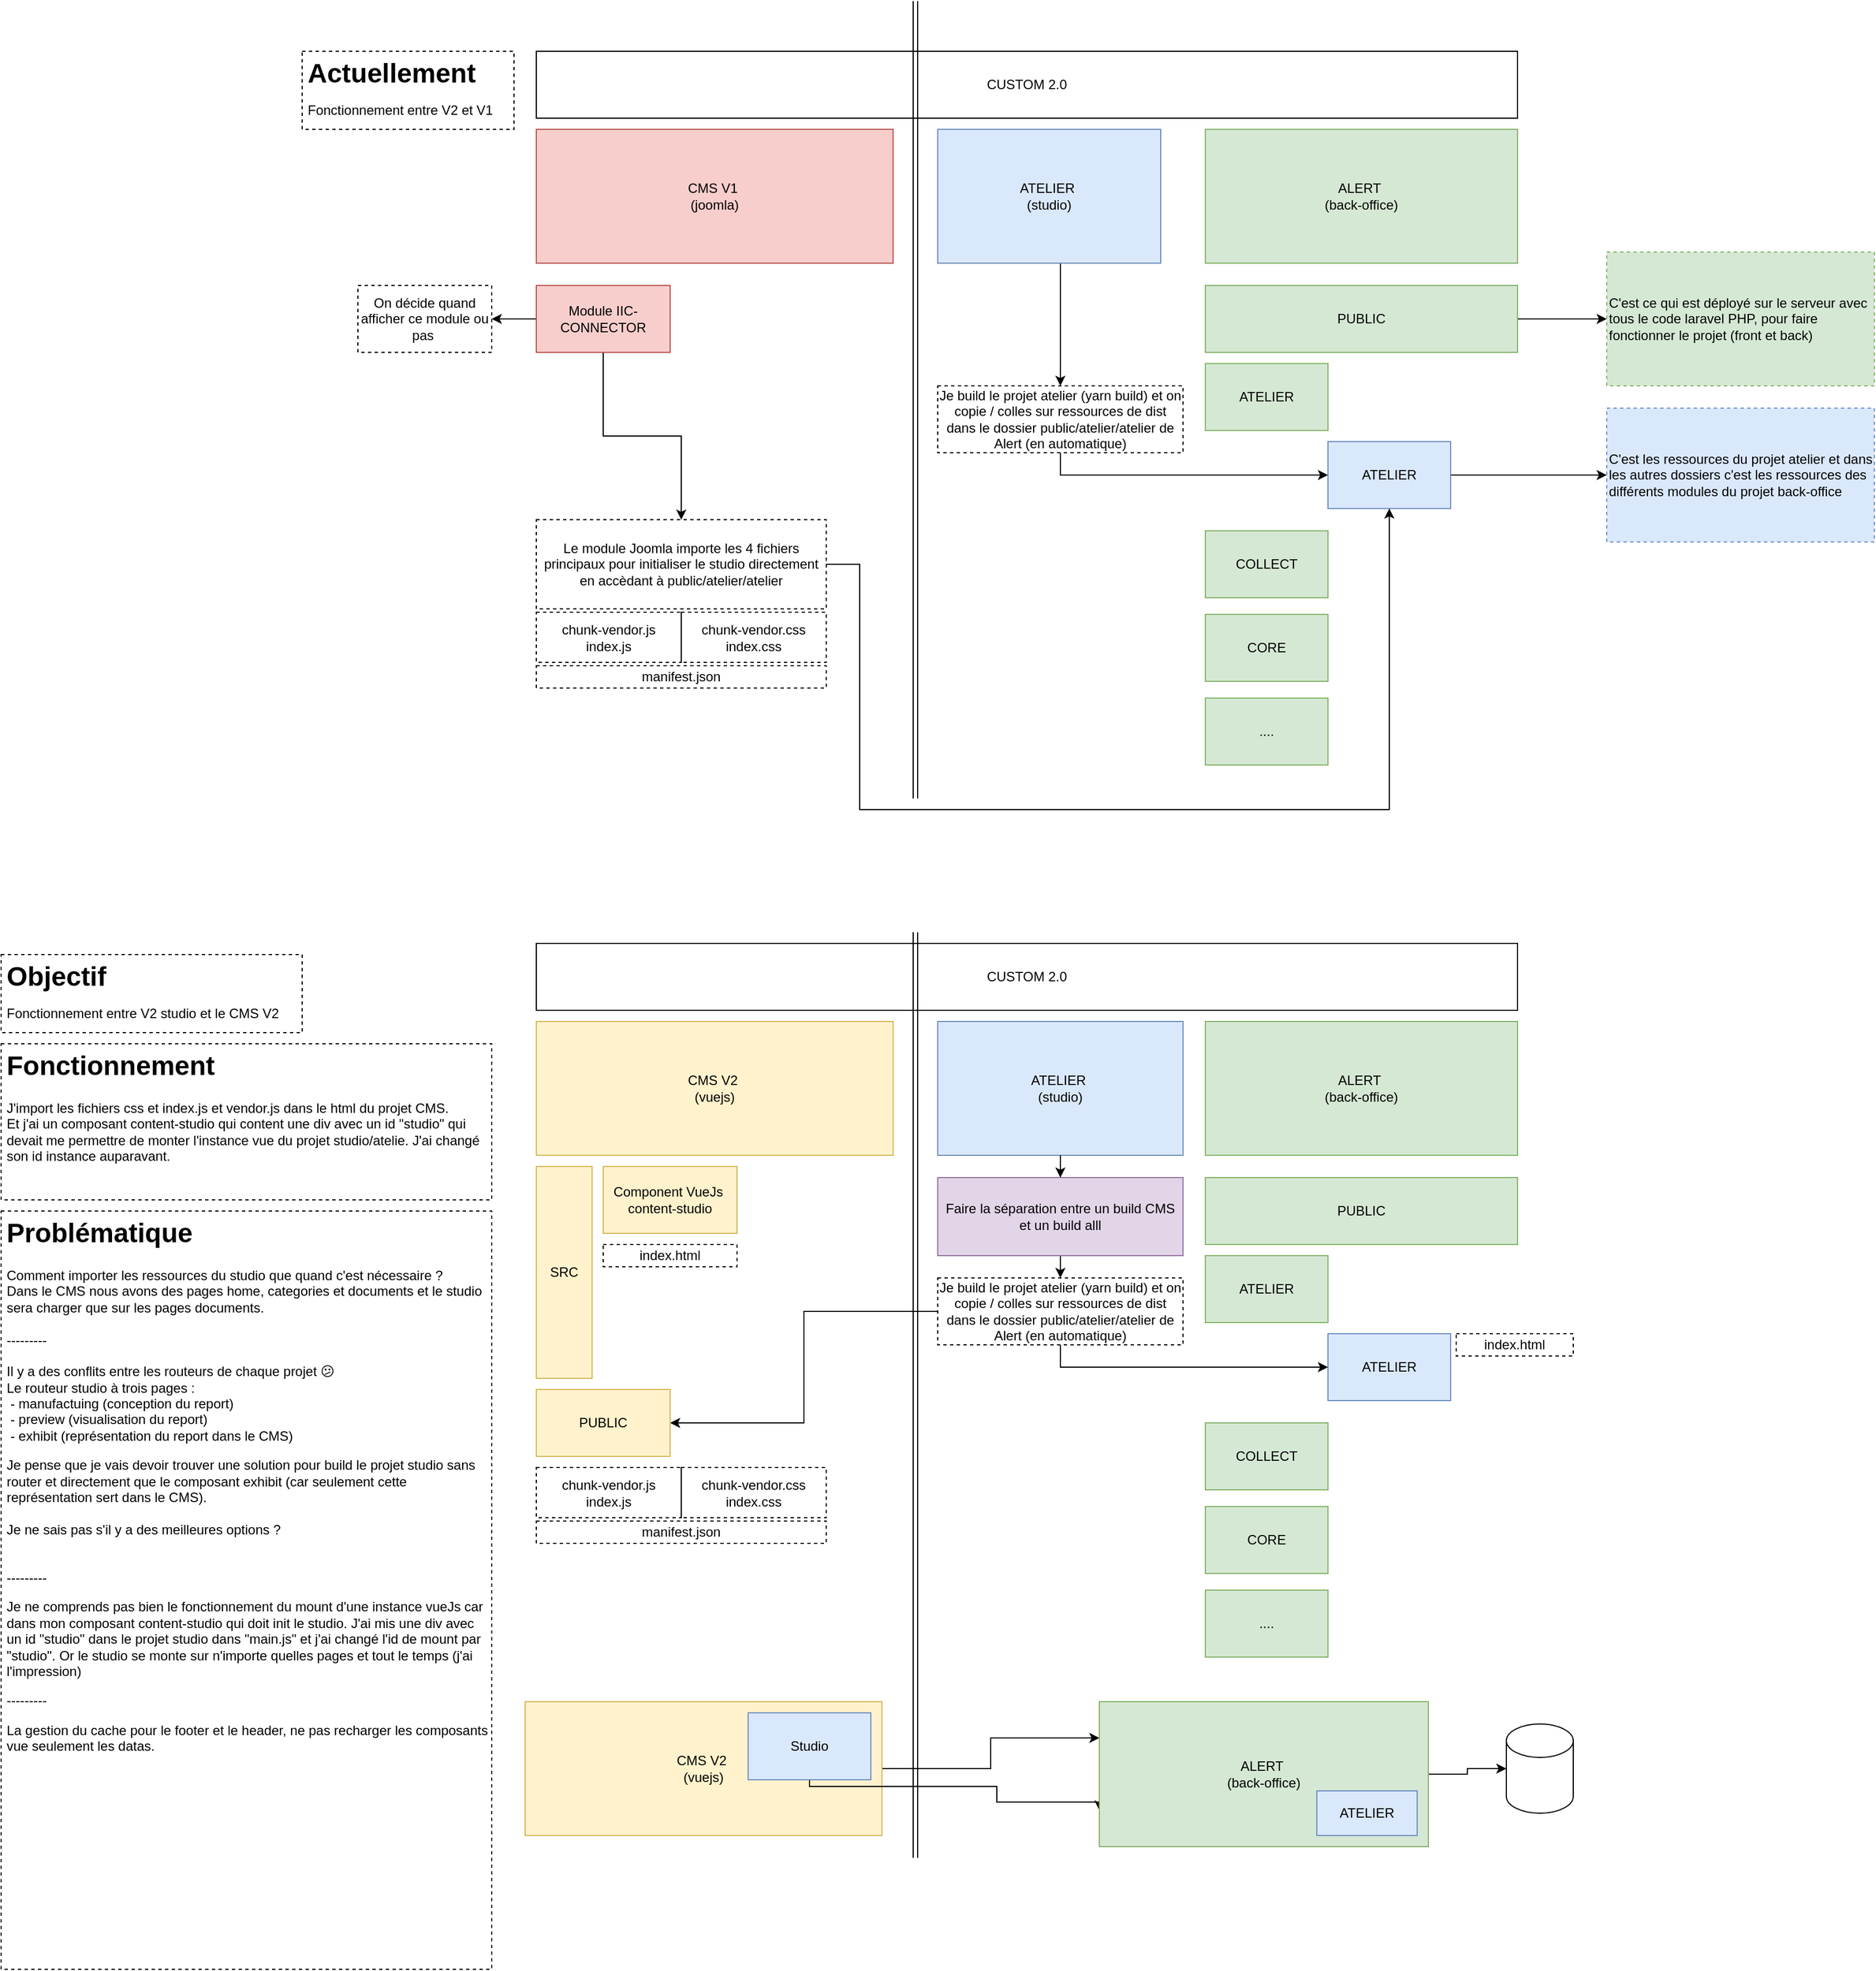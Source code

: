 <mxfile version="13.9.9" type="device"><diagram id="Zdzrj4n4K1fF_2-J8iYN" name="Page-1"><mxGraphModel dx="2641" dy="872" grid="1" gridSize="10" guides="1" tooltips="1" connect="1" arrows="1" fold="1" page="1" pageScale="1" pageWidth="827" pageHeight="1169" math="0" shadow="0"><root><mxCell id="0"/><mxCell id="1" parent="0"/><mxCell id="LAtGlV6BrInSwyN-3NQB-1" value="CMS V1&amp;nbsp;&lt;br&gt;(joomla)" style="rounded=0;whiteSpace=wrap;html=1;fillColor=#f8cecc;strokeColor=#b85450;" parent="1" vertex="1"><mxGeometry x="-160" y="120" width="320" height="120" as="geometry"/></mxCell><mxCell id="LAtGlV6BrInSwyN-3NQB-6" style="edgeStyle=orthogonalEdgeStyle;rounded=0;orthogonalLoop=1;jettySize=auto;html=1;entryX=0.5;entryY=0;entryDx=0;entryDy=0;" parent="1" source="LAtGlV6BrInSwyN-3NQB-2" target="LAtGlV6BrInSwyN-3NQB-20" edge="1"><mxGeometry relative="1" as="geometry"><mxPoint x="295" y="320" as="targetPoint"/><Array as="points"><mxPoint x="310" y="270"/><mxPoint x="310" y="270"/></Array></mxGeometry></mxCell><mxCell id="LAtGlV6BrInSwyN-3NQB-2" value="ATELIER&amp;nbsp;&lt;br&gt;(studio)" style="rounded=0;whiteSpace=wrap;html=1;fillColor=#dae8fc;strokeColor=#6c8ebf;" parent="1" vertex="1"><mxGeometry x="200" y="120" width="200" height="120" as="geometry"/></mxCell><mxCell id="LAtGlV6BrInSwyN-3NQB-3" value="ALERT&amp;nbsp;&lt;br&gt;(back-office)" style="rounded=0;whiteSpace=wrap;html=1;fillColor=#d5e8d4;strokeColor=#82b366;" parent="1" vertex="1"><mxGeometry x="440" y="120" width="280" height="120" as="geometry"/></mxCell><mxCell id="LAtGlV6BrInSwyN-3NQB-15" style="edgeStyle=orthogonalEdgeStyle;rounded=0;orthogonalLoop=1;jettySize=auto;html=1;entryX=0;entryY=0.5;entryDx=0;entryDy=0;" parent="1" source="LAtGlV6BrInSwyN-3NQB-5" target="LAtGlV6BrInSwyN-3NQB-8" edge="1"><mxGeometry relative="1" as="geometry"/></mxCell><mxCell id="LAtGlV6BrInSwyN-3NQB-5" value="PUBLIC" style="rounded=0;whiteSpace=wrap;html=1;fillColor=#d5e8d4;strokeColor=#82b366;" parent="1" vertex="1"><mxGeometry x="440" y="260" width="280" height="60" as="geometry"/></mxCell><mxCell id="LAtGlV6BrInSwyN-3NQB-17" style="edgeStyle=orthogonalEdgeStyle;rounded=0;orthogonalLoop=1;jettySize=auto;html=1;entryX=0;entryY=0.5;entryDx=0;entryDy=0;exitX=0.5;exitY=1;exitDx=0;exitDy=0;" parent="1" source="LAtGlV6BrInSwyN-3NQB-20" target="LAtGlV6BrInSwyN-3NQB-12" edge="1"><mxGeometry relative="1" as="geometry"><mxPoint x="390" y="430" as="sourcePoint"/><Array as="points"><mxPoint x="310" y="430"/></Array></mxGeometry></mxCell><mxCell id="LAtGlV6BrInSwyN-3NQB-8" value="C'est ce qui est déployé sur le serveur avec tous le code laravel PHP, pour faire fonctionner le projet (front et back)" style="rounded=0;whiteSpace=wrap;html=1;dashed=1;align=left;fillColor=#d5e8d4;strokeColor=#82b366;" parent="1" vertex="1"><mxGeometry x="800" y="230" width="240" height="120" as="geometry"/></mxCell><mxCell id="LAtGlV6BrInSwyN-3NQB-10" value="CUSTOM 2.0" style="rounded=0;whiteSpace=wrap;html=1;" parent="1" vertex="1"><mxGeometry x="-160" y="50" width="880" height="60" as="geometry"/></mxCell><mxCell id="LAtGlV6BrInSwyN-3NQB-11" value="ATELIER" style="rounded=0;whiteSpace=wrap;html=1;fillColor=#d5e8d4;strokeColor=#82b366;" parent="1" vertex="1"><mxGeometry x="440" y="330" width="110" height="60" as="geometry"/></mxCell><mxCell id="LAtGlV6BrInSwyN-3NQB-18" style="edgeStyle=orthogonalEdgeStyle;rounded=0;orthogonalLoop=1;jettySize=auto;html=1;" parent="1" source="LAtGlV6BrInSwyN-3NQB-12" target="LAtGlV6BrInSwyN-3NQB-16" edge="1"><mxGeometry relative="1" as="geometry"/></mxCell><mxCell id="LAtGlV6BrInSwyN-3NQB-12" value="ATELIER" style="rounded=0;whiteSpace=wrap;html=1;fillColor=#dae8fc;strokeColor=#6c8ebf;" parent="1" vertex="1"><mxGeometry x="550" y="400" width="110" height="60" as="geometry"/></mxCell><mxCell id="LAtGlV6BrInSwyN-3NQB-13" value="COLLECT" style="rounded=0;whiteSpace=wrap;html=1;fillColor=#d5e8d4;strokeColor=#82b366;" parent="1" vertex="1"><mxGeometry x="440" y="480" width="110" height="60" as="geometry"/></mxCell><mxCell id="LAtGlV6BrInSwyN-3NQB-14" value="CORE" style="rounded=0;whiteSpace=wrap;html=1;fillColor=#d5e8d4;strokeColor=#82b366;" parent="1" vertex="1"><mxGeometry x="440" y="555" width="110" height="60" as="geometry"/></mxCell><mxCell id="LAtGlV6BrInSwyN-3NQB-16" value="C'est les ressources du projet atelier et dans les autres dossiers c'est les ressources des différents modules du projet back-office" style="rounded=0;whiteSpace=wrap;html=1;dashed=1;align=left;fillColor=#dae8fc;strokeColor=#6c8ebf;" parent="1" vertex="1"><mxGeometry x="800" y="370" width="240" height="120" as="geometry"/></mxCell><mxCell id="LAtGlV6BrInSwyN-3NQB-19" value="...." style="rounded=0;whiteSpace=wrap;html=1;fillColor=#d5e8d4;strokeColor=#82b366;" parent="1" vertex="1"><mxGeometry x="440" y="630" width="110" height="60" as="geometry"/></mxCell><mxCell id="LAtGlV6BrInSwyN-3NQB-20" value="&lt;span style=&quot;text-align: left&quot;&gt;Je build le projet atelier (yarn build) et on copie / colles sur ressources de dist dans le dossier public/atelier/atelier de Alert (en automatique)&lt;/span&gt;" style="text;html=1;fillColor=none;align=center;verticalAlign=middle;whiteSpace=wrap;rounded=0;dashed=1;strokeColor=#000000;" parent="1" vertex="1"><mxGeometry x="200" y="350" width="220" height="60" as="geometry"/></mxCell><mxCell id="LAtGlV6BrInSwyN-3NQB-60" style="edgeStyle=orthogonalEdgeStyle;rounded=0;orthogonalLoop=1;jettySize=auto;html=1;entryX=0.5;entryY=0;entryDx=0;entryDy=0;" parent="1" source="LAtGlV6BrInSwyN-3NQB-21" target="LAtGlV6BrInSwyN-3NQB-59" edge="1"><mxGeometry relative="1" as="geometry"/></mxCell><mxCell id="LAtGlV6BrInSwyN-3NQB-63" value="" style="edgeStyle=orthogonalEdgeStyle;rounded=0;orthogonalLoop=1;jettySize=auto;html=1;" parent="1" source="LAtGlV6BrInSwyN-3NQB-21" target="LAtGlV6BrInSwyN-3NQB-62" edge="1"><mxGeometry relative="1" as="geometry"/></mxCell><mxCell id="LAtGlV6BrInSwyN-3NQB-21" value="Module IIC-CONNECTOR" style="rounded=0;whiteSpace=wrap;html=1;strokeColor=#b85450;fillColor=#f8cecc;" parent="1" vertex="1"><mxGeometry x="-160" y="260" width="120" height="60" as="geometry"/></mxCell><mxCell id="LAtGlV6BrInSwyN-3NQB-23" value="&lt;h1&gt;&lt;span&gt;Actuellement&amp;nbsp;&lt;br&gt;&lt;/span&gt;&lt;span style=&quot;font-size: 12px ; font-weight: 400&quot;&gt;Fonctionnement entre V2 et V1&lt;/span&gt;&lt;/h1&gt;" style="text;html=1;fillColor=none;spacing=5;spacingTop=-20;whiteSpace=wrap;overflow=hidden;rounded=0;strokeColor=#000000;dashed=1;" parent="1" vertex="1"><mxGeometry x="-370" y="50" width="190" height="70" as="geometry"/></mxCell><mxCell id="LAtGlV6BrInSwyN-3NQB-24" value="CMS V2&amp;nbsp;&lt;br&gt;(vuejs)" style="rounded=0;whiteSpace=wrap;html=1;fillColor=#fff2cc;strokeColor=#d6b656;" parent="1" vertex="1"><mxGeometry x="-160" y="920" width="320" height="120" as="geometry"/></mxCell><mxCell id="LAtGlV6BrInSwyN-3NQB-25" style="edgeStyle=orthogonalEdgeStyle;rounded=0;orthogonalLoop=1;jettySize=auto;html=1;entryX=0.5;entryY=0;entryDx=0;entryDy=0;exitX=0.5;exitY=1;exitDx=0;exitDy=0;" parent="1" source="sVREy4mJLD-wWfwE0AJz-22" target="LAtGlV6BrInSwyN-3NQB-40" edge="1"><mxGeometry relative="1" as="geometry"><mxPoint x="295" y="1120" as="targetPoint"/><Array as="points"><mxPoint x="310" y="1040"/></Array></mxGeometry></mxCell><mxCell id="LAtGlV6BrInSwyN-3NQB-26" value="ATELIER&amp;nbsp;&lt;br&gt;(studio)" style="rounded=0;whiteSpace=wrap;html=1;fillColor=#dae8fc;strokeColor=#6c8ebf;" parent="1" vertex="1"><mxGeometry x="200" y="920" width="220" height="120" as="geometry"/></mxCell><mxCell id="LAtGlV6BrInSwyN-3NQB-27" value="ALERT&amp;nbsp;&lt;br&gt;(back-office)" style="rounded=0;whiteSpace=wrap;html=1;fillColor=#d5e8d4;strokeColor=#82b366;" parent="1" vertex="1"><mxGeometry x="440" y="920" width="280" height="120" as="geometry"/></mxCell><mxCell id="LAtGlV6BrInSwyN-3NQB-29" value="PUBLIC" style="rounded=0;whiteSpace=wrap;html=1;fillColor=#d5e8d4;strokeColor=#82b366;" parent="1" vertex="1"><mxGeometry x="440" y="1060" width="280" height="60" as="geometry"/></mxCell><mxCell id="LAtGlV6BrInSwyN-3NQB-32" value="CUSTOM 2.0" style="rounded=0;whiteSpace=wrap;html=1;" parent="1" vertex="1"><mxGeometry x="-160" y="850" width="880" height="60" as="geometry"/></mxCell><mxCell id="LAtGlV6BrInSwyN-3NQB-33" value="ATELIER" style="rounded=0;whiteSpace=wrap;html=1;fillColor=#d5e8d4;strokeColor=#82b366;" parent="1" vertex="1"><mxGeometry x="440" y="1130" width="110" height="60" as="geometry"/></mxCell><mxCell id="LAtGlV6BrInSwyN-3NQB-35" value="ATELIER" style="rounded=0;whiteSpace=wrap;html=1;fillColor=#dae8fc;strokeColor=#6c8ebf;" parent="1" vertex="1"><mxGeometry x="550" y="1200" width="110" height="60" as="geometry"/></mxCell><mxCell id="LAtGlV6BrInSwyN-3NQB-36" value="COLLECT" style="rounded=0;whiteSpace=wrap;html=1;fillColor=#d5e8d4;strokeColor=#82b366;" parent="1" vertex="1"><mxGeometry x="440" y="1280" width="110" height="60" as="geometry"/></mxCell><mxCell id="LAtGlV6BrInSwyN-3NQB-37" value="CORE" style="rounded=0;whiteSpace=wrap;html=1;fillColor=#d5e8d4;strokeColor=#82b366;" parent="1" vertex="1"><mxGeometry x="440" y="1355" width="110" height="60" as="geometry"/></mxCell><mxCell id="LAtGlV6BrInSwyN-3NQB-39" value="...." style="rounded=0;whiteSpace=wrap;html=1;fillColor=#d5e8d4;strokeColor=#82b366;" parent="1" vertex="1"><mxGeometry x="440" y="1430" width="110" height="60" as="geometry"/></mxCell><mxCell id="sVREy4mJLD-wWfwE0AJz-20" style="edgeStyle=orthogonalEdgeStyle;rounded=0;orthogonalLoop=1;jettySize=auto;html=1;entryX=1;entryY=0.5;entryDx=0;entryDy=0;" parent="1" source="LAtGlV6BrInSwyN-3NQB-40" target="LAtGlV6BrInSwyN-3NQB-45" edge="1"><mxGeometry relative="1" as="geometry"/></mxCell><mxCell id="sVREy4mJLD-wWfwE0AJz-21" style="edgeStyle=orthogonalEdgeStyle;rounded=0;orthogonalLoop=1;jettySize=auto;html=1;entryX=0;entryY=0.5;entryDx=0;entryDy=0;" parent="1" source="LAtGlV6BrInSwyN-3NQB-40" target="LAtGlV6BrInSwyN-3NQB-35" edge="1"><mxGeometry relative="1" as="geometry"><Array as="points"><mxPoint x="310" y="1230"/></Array></mxGeometry></mxCell><mxCell id="LAtGlV6BrInSwyN-3NQB-40" value="&lt;span style=&quot;text-align: left&quot;&gt;Je build le projet atelier (yarn build) et on copie / colles sur ressources de dist dans le dossier public/atelier/atelier de Alert (en automatique)&lt;/span&gt;" style="text;html=1;fillColor=none;align=center;verticalAlign=middle;whiteSpace=wrap;rounded=0;dashed=1;strokeColor=#000000;" parent="1" vertex="1"><mxGeometry x="200" y="1150" width="220" height="60" as="geometry"/></mxCell><mxCell id="LAtGlV6BrInSwyN-3NQB-42" value="&lt;h1&gt;&lt;span&gt;Objectif&amp;nbsp;&lt;br&gt;&lt;/span&gt;&lt;span style=&quot;font-size: 12px ; font-weight: 400&quot;&gt;Fonctionnement entre V2 studio et le CMS V2&lt;/span&gt;&lt;/h1&gt;" style="text;html=1;fillColor=none;spacing=5;spacingTop=-20;whiteSpace=wrap;overflow=hidden;rounded=0;strokeColor=#000000;dashed=1;" parent="1" vertex="1"><mxGeometry x="-640" y="860" width="270" height="70" as="geometry"/></mxCell><mxCell id="LAtGlV6BrInSwyN-3NQB-43" value="Component VueJs&amp;nbsp;&lt;br&gt;content-studio" style="rounded=0;whiteSpace=wrap;html=1;strokeColor=#d6b656;fillColor=#fff2cc;" parent="1" vertex="1"><mxGeometry x="-100" y="1050" width="120" height="60" as="geometry"/></mxCell><mxCell id="LAtGlV6BrInSwyN-3NQB-45" value="PUBLIC" style="rounded=0;whiteSpace=wrap;html=1;strokeColor=#d6b656;fillColor=#fff2cc;" parent="1" vertex="1"><mxGeometry x="-160" y="1250" width="120" height="60" as="geometry"/></mxCell><mxCell id="LAtGlV6BrInSwyN-3NQB-49" value="" style="shape=link;html=1;" parent="1" edge="1"><mxGeometry width="100" relative="1" as="geometry"><mxPoint x="180" y="840" as="sourcePoint"/><mxPoint x="180" y="1670" as="targetPoint"/></mxGeometry></mxCell><mxCell id="LAtGlV6BrInSwyN-3NQB-50" value="" style="shape=link;html=1;" parent="1" edge="1"><mxGeometry width="100" relative="1" as="geometry"><mxPoint x="180" y="5" as="sourcePoint"/><mxPoint x="180" y="720" as="targetPoint"/></mxGeometry></mxCell><mxCell id="LAtGlV6BrInSwyN-3NQB-51" value="SRC" style="rounded=0;whiteSpace=wrap;html=1;strokeColor=#d6b656;fillColor=#fff2cc;" parent="1" vertex="1"><mxGeometry x="-160" y="1050" width="50" height="190" as="geometry"/></mxCell><mxCell id="LAtGlV6BrInSwyN-3NQB-54" value="&lt;h1&gt;Problématique&lt;/h1&gt;&lt;p&gt;Comment importer les ressources du studio que quand c'est nécessaire ?&lt;br&gt;&lt;span style=&quot;margin: 0px ; padding: 0px ; border: 0px ; font: inherit ; vertical-align: baseline ; color: inherit&quot;&gt;Dans le CMS nous avons des pages home, categories et documents et le studio sera charger que sur les pages documents.&amp;nbsp;&lt;br&gt;&lt;br&gt;---------&lt;br&gt;&lt;br&gt;Il y a des conflits entre les routeurs de chaque projet&amp;nbsp;&lt;span id=&quot;😕&quot; style=&quot;margin: 0px ; padding: 0px ; border: 0px ; font: inherit ; vertical-align: baseline ; color: inherit&quot;&gt;😕&amp;nbsp;&lt;/span&gt;&amp;nbsp;&lt;br&gt;Le routeur studio à trois pages :&amp;nbsp;&lt;span style=&quot;margin: 0px ; padding: 0px ; border: 0px ; font: inherit ; vertical-align: baseline ; color: inherit&quot;&gt;&amp;nbsp;&lt;/span&gt;&lt;br&gt;&amp;nbsp;- manufactuing (conception du report)&lt;br&gt;&amp;nbsp;- preview (visualisation du report)&lt;br&gt;&amp;nbsp;- exhibit (représentation du report dans le CMS)&amp;nbsp;&lt;/span&gt;&lt;/p&gt;&lt;p&gt;&lt;span style=&quot;margin: 0px ; padding: 0px ; border: 0px ; font: inherit ; vertical-align: baseline ; color: inherit&quot;&gt;Je pense que je vais devoir trouver une solution pour build le projet studio sans router et directement que le composant exhibit (car seulement cette représentation sert dans le CMS).&amp;nbsp;&lt;br&gt;&lt;br&gt;Je ne sais pas s'il y a des meilleures options ?&amp;nbsp;&lt;br&gt;&lt;br&gt;&lt;br&gt;&lt;/span&gt;---------&lt;br&gt;&lt;/p&gt;&lt;p&gt;Je ne comprends pas bien le fonctionnement du mount d'une instance vueJs car dans mon composant content-studio qui doit init le studio. J'ai mis une div avec un id &quot;studio&quot; dans le projet studio dans &quot;main.js&quot; et j'ai changé l'id de mount par &quot;studio&quot;. Or le studio se monte sur n'importe quelles pages et tout le temps (j'ai l'impression)&lt;/p&gt;&lt;p&gt;---------&lt;/p&gt;&lt;p&gt;La gestion du cache pour le footer et le header, ne pas recharger les composants vue seulement les datas.&lt;/p&gt;" style="text;html=1;fillColor=none;spacing=5;spacingTop=-20;whiteSpace=wrap;overflow=hidden;rounded=0;strokeColor=#000000;dashed=1;" parent="1" vertex="1"><mxGeometry x="-640" y="1090" width="440" height="680" as="geometry"/></mxCell><mxCell id="LAtGlV6BrInSwyN-3NQB-55" value="&lt;h1&gt;Fonctionnement&lt;/h1&gt;&lt;p&gt;J'import les fichiers css et index.js et vendor.js dans le html du projet CMS.&lt;br&gt;Et j'ai un composant content-studio qui content une div avec un id &quot;studio&quot; qui devait me permettre de monter l'instance vue du projet studio/atelie. J'ai changé son id instance auparavant.&lt;/p&gt;" style="text;html=1;fillColor=none;spacing=5;spacingTop=-20;whiteSpace=wrap;overflow=hidden;rounded=0;strokeColor=#000000;dashed=1;" parent="1" vertex="1"><mxGeometry x="-640" y="940" width="440" height="140" as="geometry"/></mxCell><mxCell id="LAtGlV6BrInSwyN-3NQB-56" value="chunk-vendor.css&lt;br&gt;index.css" style="text;html=1;fillColor=none;align=center;verticalAlign=middle;whiteSpace=wrap;rounded=0;dashed=1;strokeColor=#000000;" parent="1" vertex="1"><mxGeometry x="-30" y="553" width="130" height="45" as="geometry"/></mxCell><mxCell id="LAtGlV6BrInSwyN-3NQB-57" value="chunk-vendor.js&lt;br&gt;index.js" style="text;html=1;fillColor=none;align=center;verticalAlign=middle;whiteSpace=wrap;rounded=0;dashed=1;strokeColor=#000000;" parent="1" vertex="1"><mxGeometry x="-160" y="553" width="130" height="45" as="geometry"/></mxCell><mxCell id="LAtGlV6BrInSwyN-3NQB-61" style="edgeStyle=orthogonalEdgeStyle;rounded=0;orthogonalLoop=1;jettySize=auto;html=1;entryX=0.5;entryY=1;entryDx=0;entryDy=0;" parent="1" source="LAtGlV6BrInSwyN-3NQB-59" target="LAtGlV6BrInSwyN-3NQB-12" edge="1"><mxGeometry relative="1" as="geometry"><Array as="points"><mxPoint x="130" y="510"/><mxPoint x="130" y="730"/><mxPoint x="605" y="730"/></Array></mxGeometry></mxCell><mxCell id="LAtGlV6BrInSwyN-3NQB-59" value="Le module Joomla importe les 4 fichiers principaux pour initialiser le studio directement en accèdant à public/atelier/atelier" style="text;html=1;fillColor=none;align=center;verticalAlign=middle;whiteSpace=wrap;rounded=0;dashed=1;strokeColor=#000000;" parent="1" vertex="1"><mxGeometry x="-160" y="470" width="260" height="80" as="geometry"/></mxCell><mxCell id="LAtGlV6BrInSwyN-3NQB-62" value="On décide quand afficher ce module ou pas&amp;nbsp;" style="rounded=0;whiteSpace=wrap;html=1;dashed=1;" parent="1" vertex="1"><mxGeometry x="-320" y="260" width="120" height="60" as="geometry"/></mxCell><mxCell id="sVREy4mJLD-wWfwE0AJz-1" value="manifest.json" style="text;html=1;fillColor=none;align=center;verticalAlign=middle;whiteSpace=wrap;rounded=0;dashed=1;strokeColor=#000000;" parent="1" vertex="1"><mxGeometry x="-160" y="601" width="260" height="20" as="geometry"/></mxCell><mxCell id="sVREy4mJLD-wWfwE0AJz-7" value="chunk-vendor.css&lt;br&gt;index.css" style="text;html=1;fillColor=none;align=center;verticalAlign=middle;whiteSpace=wrap;rounded=0;dashed=1;strokeColor=#000000;" parent="1" vertex="1"><mxGeometry x="-30" y="1320" width="130" height="45" as="geometry"/></mxCell><mxCell id="sVREy4mJLD-wWfwE0AJz-8" value="chunk-vendor.js&lt;br&gt;index.js" style="text;html=1;fillColor=none;align=center;verticalAlign=middle;whiteSpace=wrap;rounded=0;dashed=1;strokeColor=#000000;" parent="1" vertex="1"><mxGeometry x="-160" y="1320" width="130" height="45" as="geometry"/></mxCell><mxCell id="sVREy4mJLD-wWfwE0AJz-9" value="manifest.json" style="text;html=1;fillColor=none;align=center;verticalAlign=middle;whiteSpace=wrap;rounded=0;dashed=1;strokeColor=#000000;" parent="1" vertex="1"><mxGeometry x="-160" y="1368" width="260" height="20" as="geometry"/></mxCell><mxCell id="sVREy4mJLD-wWfwE0AJz-10" value="index.html" style="text;html=1;fillColor=none;align=center;verticalAlign=middle;whiteSpace=wrap;rounded=0;dashed=1;strokeColor=#000000;" parent="1" vertex="1"><mxGeometry x="-100" y="1120" width="120" height="20" as="geometry"/></mxCell><mxCell id="sVREy4mJLD-wWfwE0AJz-12" value="index.html" style="text;html=1;fillColor=none;align=center;verticalAlign=middle;whiteSpace=wrap;rounded=0;dashed=1;strokeColor=#000000;" parent="1" vertex="1"><mxGeometry x="665" y="1200" width="105" height="20" as="geometry"/></mxCell><mxCell id="sVREy4mJLD-wWfwE0AJz-16" style="edgeStyle=orthogonalEdgeStyle;rounded=0;orthogonalLoop=1;jettySize=auto;html=1;entryX=0;entryY=0.25;entryDx=0;entryDy=0;" parent="1" source="sVREy4mJLD-wWfwE0AJz-13" target="sVREy4mJLD-wWfwE0AJz-15" edge="1"><mxGeometry relative="1" as="geometry"/></mxCell><mxCell id="sVREy4mJLD-wWfwE0AJz-13" value="CMS V2&amp;nbsp;&lt;br&gt;(vuejs)" style="rounded=0;whiteSpace=wrap;html=1;fillColor=#fff2cc;strokeColor=#d6b656;" parent="1" vertex="1"><mxGeometry x="-170" y="1530" width="320" height="120" as="geometry"/></mxCell><mxCell id="sVREy4mJLD-wWfwE0AJz-17" style="edgeStyle=orthogonalEdgeStyle;rounded=0;orthogonalLoop=1;jettySize=auto;html=1;entryX=0;entryY=0.75;entryDx=0;entryDy=0;" parent="1" source="sVREy4mJLD-wWfwE0AJz-14" target="sVREy4mJLD-wWfwE0AJz-15" edge="1"><mxGeometry relative="1" as="geometry"><Array as="points"><mxPoint x="253" y="1606"/><mxPoint x="253" y="1620"/></Array></mxGeometry></mxCell><mxCell id="sVREy4mJLD-wWfwE0AJz-14" value="Studio" style="rounded=0;whiteSpace=wrap;html=1;fillColor=#dae8fc;strokeColor=#6c8ebf;" parent="1" vertex="1"><mxGeometry x="30" y="1540" width="110" height="60" as="geometry"/></mxCell><mxCell id="sVREy4mJLD-wWfwE0AJz-19" style="edgeStyle=orthogonalEdgeStyle;rounded=0;orthogonalLoop=1;jettySize=auto;html=1;entryX=0;entryY=0.5;entryDx=0;entryDy=0;entryPerimeter=0;" parent="1" source="sVREy4mJLD-wWfwE0AJz-15" target="sVREy4mJLD-wWfwE0AJz-18" edge="1"><mxGeometry relative="1" as="geometry"/></mxCell><mxCell id="sVREy4mJLD-wWfwE0AJz-15" value="ALERT&amp;nbsp;&lt;br&gt;(back-office)" style="rounded=0;whiteSpace=wrap;html=1;fillColor=#d5e8d4;strokeColor=#82b366;" parent="1" vertex="1"><mxGeometry x="345" y="1530" width="295" height="130" as="geometry"/></mxCell><mxCell id="sVREy4mJLD-wWfwE0AJz-18" value="" style="shape=cylinder3;whiteSpace=wrap;html=1;boundedLbl=1;backgroundOutline=1;size=15;" parent="1" vertex="1"><mxGeometry x="710" y="1550" width="60" height="80" as="geometry"/></mxCell><mxCell id="sVREy4mJLD-wWfwE0AJz-22" value="Faire la séparation entre un build CMS et un build alll" style="rounded=0;whiteSpace=wrap;html=1;fillColor=#e1d5e7;strokeColor=#9673a6;" parent="1" vertex="1"><mxGeometry x="200" y="1060" width="220" height="70" as="geometry"/></mxCell><mxCell id="sVREy4mJLD-wWfwE0AJz-23" style="edgeStyle=orthogonalEdgeStyle;rounded=0;orthogonalLoop=1;jettySize=auto;html=1;entryX=0.5;entryY=0;entryDx=0;entryDy=0;exitX=0.5;exitY=1;exitDx=0;exitDy=0;" parent="1" source="LAtGlV6BrInSwyN-3NQB-26" target="sVREy4mJLD-wWfwE0AJz-22" edge="1"><mxGeometry relative="1" as="geometry"><mxPoint x="310" y="1150.0" as="targetPoint"/><Array as="points"/><mxPoint x="310" y="1040.0" as="sourcePoint"/></mxGeometry></mxCell><mxCell id="5snEr4hXKp2Pm5p05uqv-1" value="ATELIER" style="rounded=0;whiteSpace=wrap;html=1;fillColor=#dae8fc;strokeColor=#6c8ebf;" vertex="1" parent="1"><mxGeometry x="540" y="1610" width="90" height="40" as="geometry"/></mxCell></root></mxGraphModel></diagram></mxfile>